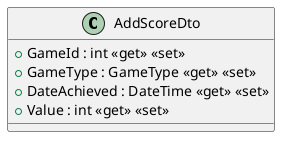 @startuml
class AddScoreDto {
    + GameId : int <<get>> <<set>>
    + GameType : GameType <<get>> <<set>>
    + DateAchieved : DateTime <<get>> <<set>>
    + Value : int <<get>> <<set>>
}
@enduml
